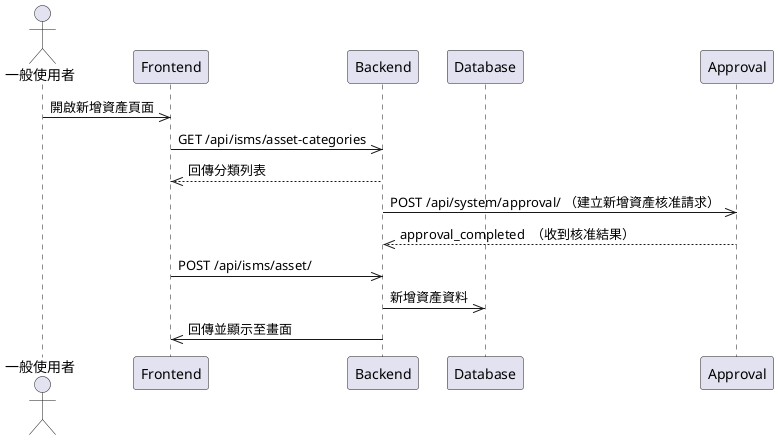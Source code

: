 @startuml
actor User as "一般使用者"
participant Frontend
participant Backend
participant Database

User->>Frontend: 開啟新增資產頁面
Frontend->>Backend: GET /api/isms/asset-categories
Backend-->>Frontend: 回傳分類列表
Backend->>Approval: POST /api/system/approval/ （建立新增資產核准請求）
Approval-->>Backend: approval_completed  （收到核准結果）
Frontend->>Backend: POST /api/isms/asset/
Backend->>Database: 新增資產資料
Backend->>Frontend: 回傳並顯示至畫面
@enduml
